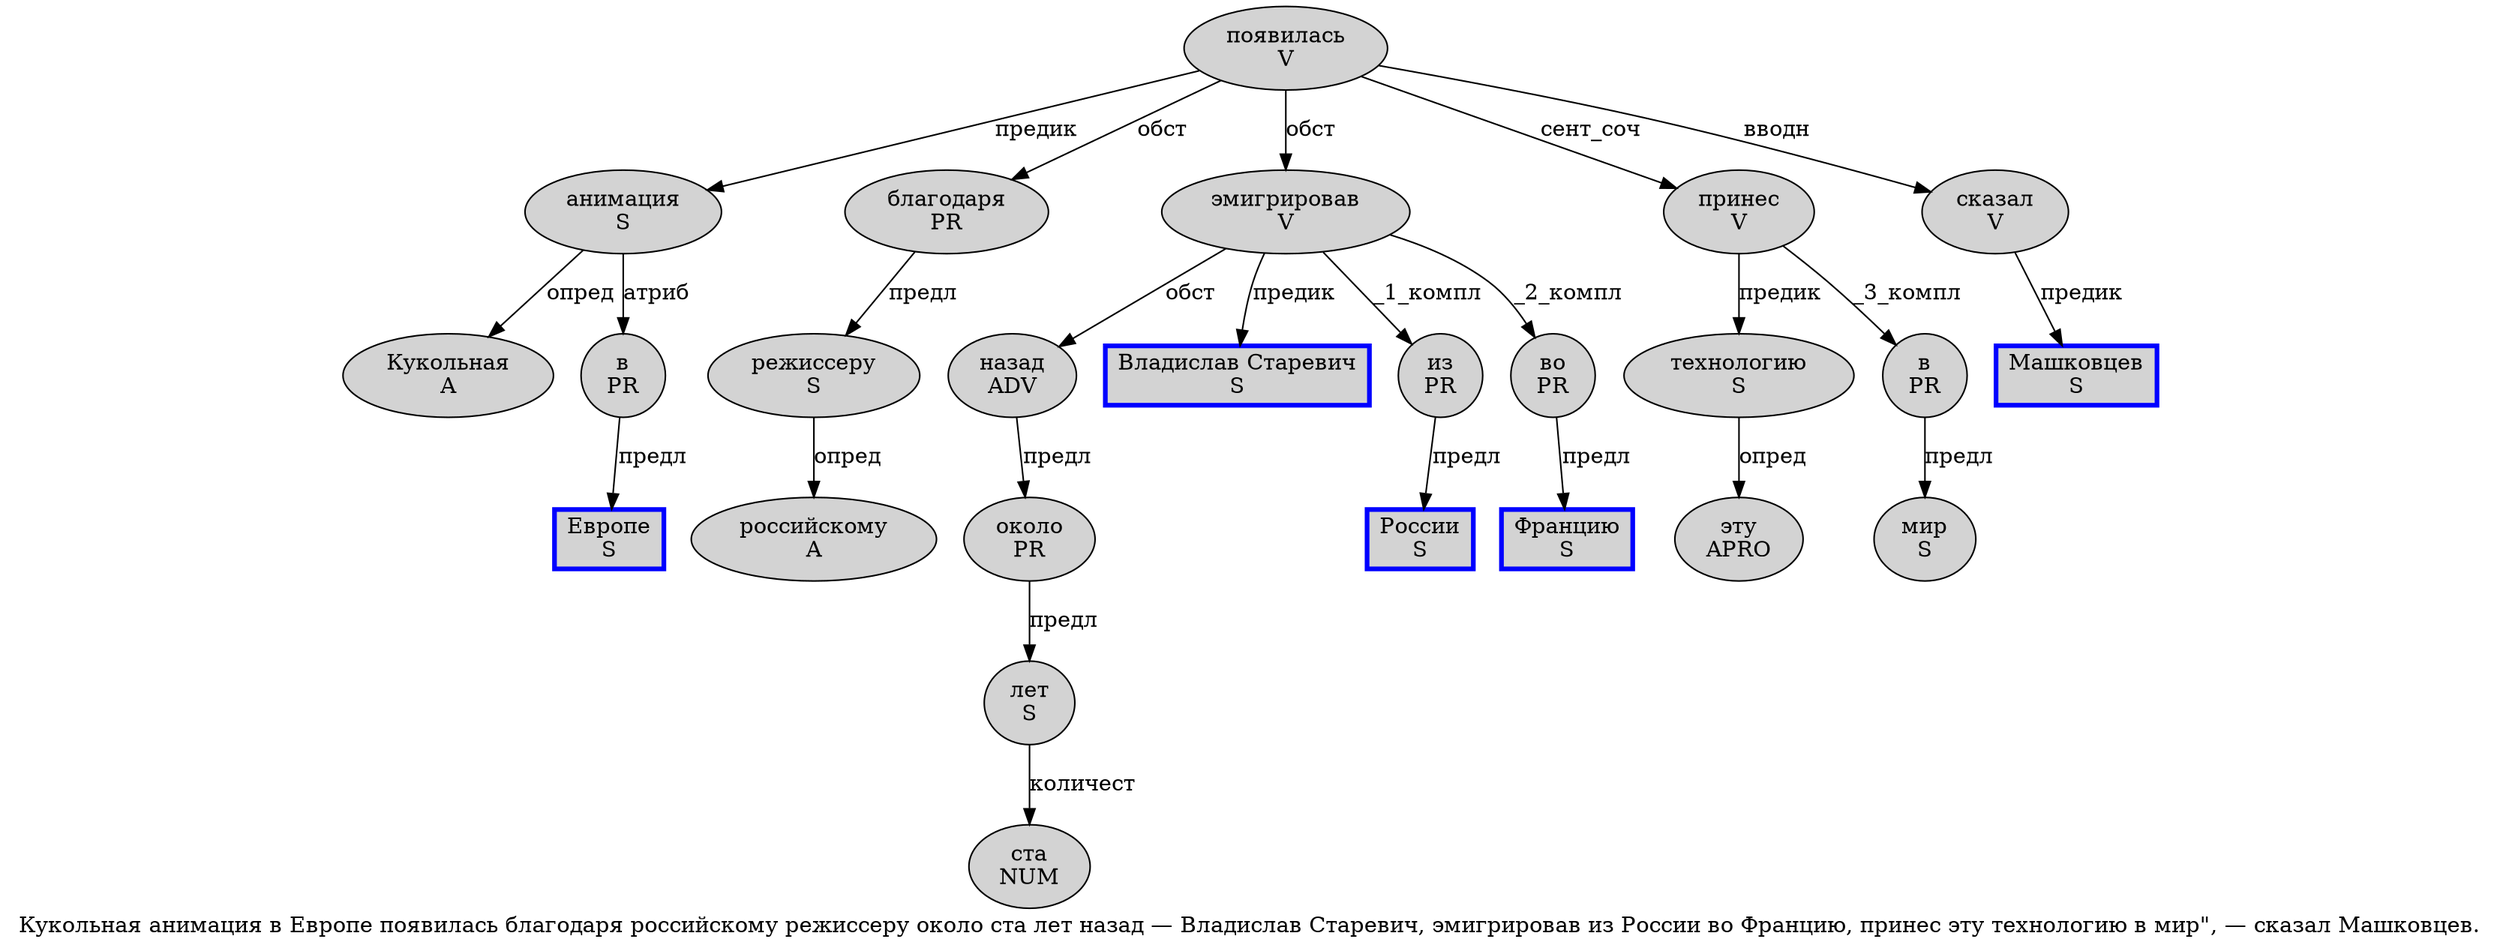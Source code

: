 digraph SENTENCE_1592 {
	graph [label="Кукольная анимация в Европе появилась благодаря российскому режиссеру около ста лет назад — Владислав Старевич, эмигрировав из России во Францию, принес эту технологию в мир\", — сказал Машковцев."]
	node [style=filled]
		0 [label="Кукольная
A" color="" fillcolor=lightgray penwidth=1 shape=ellipse]
		1 [label="анимация
S" color="" fillcolor=lightgray penwidth=1 shape=ellipse]
		2 [label="в
PR" color="" fillcolor=lightgray penwidth=1 shape=ellipse]
		3 [label="Европе
S" color=blue fillcolor=lightgray penwidth=3 shape=box]
		4 [label="появилась
V" color="" fillcolor=lightgray penwidth=1 shape=ellipse]
		5 [label="благодаря
PR" color="" fillcolor=lightgray penwidth=1 shape=ellipse]
		6 [label="российскому
A" color="" fillcolor=lightgray penwidth=1 shape=ellipse]
		7 [label="режиссеру
S" color="" fillcolor=lightgray penwidth=1 shape=ellipse]
		8 [label="около
PR" color="" fillcolor=lightgray penwidth=1 shape=ellipse]
		9 [label="ста
NUM" color="" fillcolor=lightgray penwidth=1 shape=ellipse]
		10 [label="лет
S" color="" fillcolor=lightgray penwidth=1 shape=ellipse]
		11 [label="назад
ADV" color="" fillcolor=lightgray penwidth=1 shape=ellipse]
		13 [label="Владислав Старевич
S" color=blue fillcolor=lightgray penwidth=3 shape=box]
		15 [label="эмигрировав
V" color="" fillcolor=lightgray penwidth=1 shape=ellipse]
		16 [label="из
PR" color="" fillcolor=lightgray penwidth=1 shape=ellipse]
		17 [label="России
S" color=blue fillcolor=lightgray penwidth=3 shape=box]
		18 [label="во
PR" color="" fillcolor=lightgray penwidth=1 shape=ellipse]
		19 [label="Францию
S" color=blue fillcolor=lightgray penwidth=3 shape=box]
		21 [label="принес
V" color="" fillcolor=lightgray penwidth=1 shape=ellipse]
		22 [label="эту
APRO" color="" fillcolor=lightgray penwidth=1 shape=ellipse]
		23 [label="технологию
S" color="" fillcolor=lightgray penwidth=1 shape=ellipse]
		24 [label="в
PR" color="" fillcolor=lightgray penwidth=1 shape=ellipse]
		25 [label="мир
S" color="" fillcolor=lightgray penwidth=1 shape=ellipse]
		29 [label="сказал
V" color="" fillcolor=lightgray penwidth=1 shape=ellipse]
		30 [label="Машковцев
S" color=blue fillcolor=lightgray penwidth=3 shape=box]
			4 -> 1 [label="предик"]
			4 -> 5 [label="обст"]
			4 -> 15 [label="обст"]
			4 -> 21 [label="сент_соч"]
			4 -> 29 [label="вводн"]
			16 -> 17 [label="предл"]
			1 -> 0 [label="опред"]
			1 -> 2 [label="атриб"]
			2 -> 3 [label="предл"]
			18 -> 19 [label="предл"]
			8 -> 10 [label="предл"]
			10 -> 9 [label="количест"]
			7 -> 6 [label="опред"]
			24 -> 25 [label="предл"]
			23 -> 22 [label="опред"]
			11 -> 8 [label="предл"]
			15 -> 11 [label="обст"]
			15 -> 13 [label="предик"]
			15 -> 16 [label="_1_компл"]
			15 -> 18 [label="_2_компл"]
			29 -> 30 [label="предик"]
			5 -> 7 [label="предл"]
			21 -> 23 [label="предик"]
			21 -> 24 [label="_3_компл"]
}